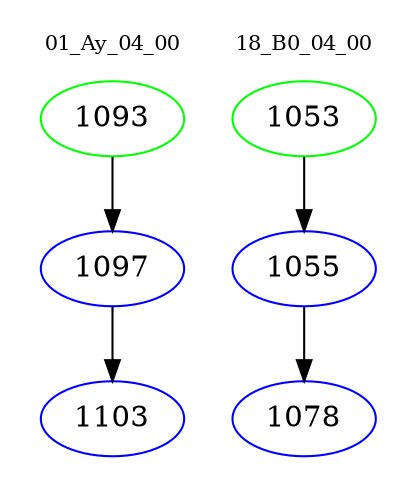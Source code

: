digraph{
subgraph cluster_0 {
color = white
label = "01_Ay_04_00";
fontsize=10;
T0_1093 [label="1093", color="green"]
T0_1093 -> T0_1097 [color="black"]
T0_1097 [label="1097", color="blue"]
T0_1097 -> T0_1103 [color="black"]
T0_1103 [label="1103", color="blue"]
}
subgraph cluster_1 {
color = white
label = "18_B0_04_00";
fontsize=10;
T1_1053 [label="1053", color="green"]
T1_1053 -> T1_1055 [color="black"]
T1_1055 [label="1055", color="blue"]
T1_1055 -> T1_1078 [color="black"]
T1_1078 [label="1078", color="blue"]
}
}
